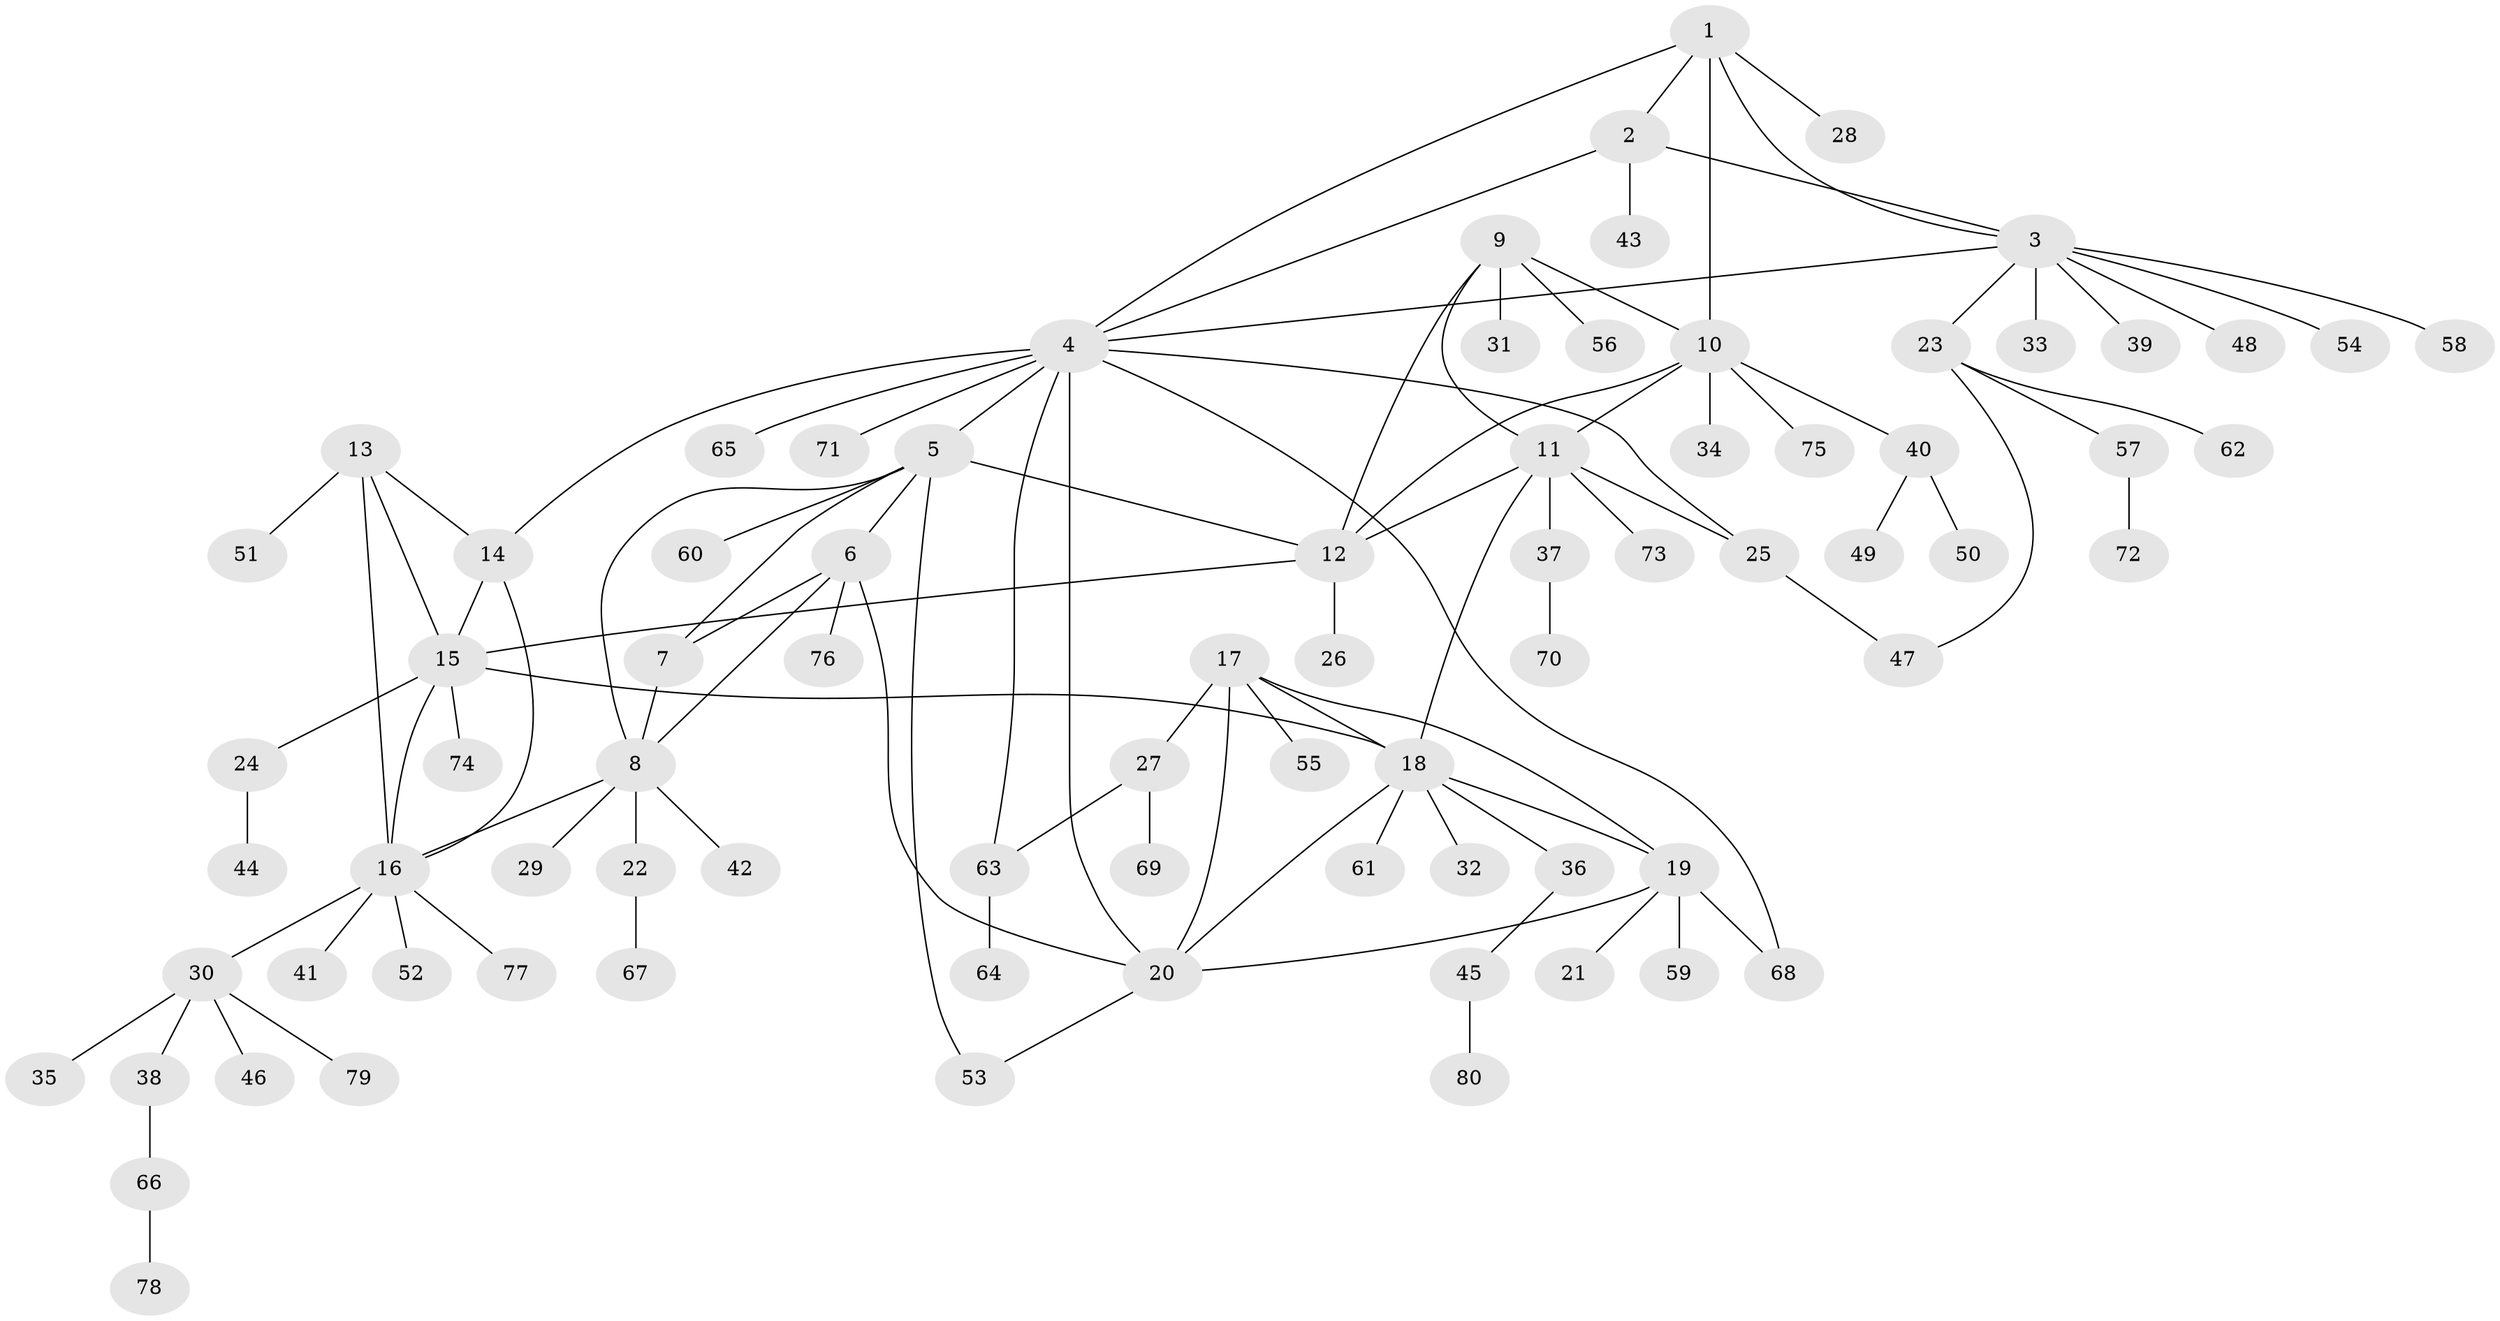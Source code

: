 // coarse degree distribution, {5: 0.08333333333333333, 4: 0.16666666666666666, 7: 0.041666666666666664, 2: 0.25, 9: 0.041666666666666664, 1: 0.4166666666666667}
// Generated by graph-tools (version 1.1) at 2025/19/03/04/25 18:19:38]
// undirected, 80 vertices, 105 edges
graph export_dot {
graph [start="1"]
  node [color=gray90,style=filled];
  1;
  2;
  3;
  4;
  5;
  6;
  7;
  8;
  9;
  10;
  11;
  12;
  13;
  14;
  15;
  16;
  17;
  18;
  19;
  20;
  21;
  22;
  23;
  24;
  25;
  26;
  27;
  28;
  29;
  30;
  31;
  32;
  33;
  34;
  35;
  36;
  37;
  38;
  39;
  40;
  41;
  42;
  43;
  44;
  45;
  46;
  47;
  48;
  49;
  50;
  51;
  52;
  53;
  54;
  55;
  56;
  57;
  58;
  59;
  60;
  61;
  62;
  63;
  64;
  65;
  66;
  67;
  68;
  69;
  70;
  71;
  72;
  73;
  74;
  75;
  76;
  77;
  78;
  79;
  80;
  1 -- 2;
  1 -- 3;
  1 -- 4;
  1 -- 10;
  1 -- 28;
  2 -- 3;
  2 -- 4;
  2 -- 43;
  3 -- 4;
  3 -- 23;
  3 -- 33;
  3 -- 39;
  3 -- 48;
  3 -- 54;
  3 -- 58;
  4 -- 5;
  4 -- 14;
  4 -- 20;
  4 -- 25;
  4 -- 63;
  4 -- 65;
  4 -- 68;
  4 -- 71;
  5 -- 6;
  5 -- 7;
  5 -- 8;
  5 -- 12;
  5 -- 53;
  5 -- 60;
  6 -- 7;
  6 -- 8;
  6 -- 20;
  6 -- 76;
  7 -- 8;
  8 -- 16;
  8 -- 22;
  8 -- 29;
  8 -- 42;
  9 -- 10;
  9 -- 11;
  9 -- 12;
  9 -- 31;
  9 -- 56;
  10 -- 11;
  10 -- 12;
  10 -- 34;
  10 -- 40;
  10 -- 75;
  11 -- 12;
  11 -- 18;
  11 -- 25;
  11 -- 37;
  11 -- 73;
  12 -- 15;
  12 -- 26;
  13 -- 14;
  13 -- 15;
  13 -- 16;
  13 -- 51;
  14 -- 15;
  14 -- 16;
  15 -- 16;
  15 -- 18;
  15 -- 24;
  15 -- 74;
  16 -- 30;
  16 -- 41;
  16 -- 52;
  16 -- 77;
  17 -- 18;
  17 -- 19;
  17 -- 20;
  17 -- 27;
  17 -- 55;
  18 -- 19;
  18 -- 20;
  18 -- 32;
  18 -- 36;
  18 -- 61;
  19 -- 20;
  19 -- 21;
  19 -- 59;
  19 -- 68;
  20 -- 53;
  22 -- 67;
  23 -- 47;
  23 -- 57;
  23 -- 62;
  24 -- 44;
  25 -- 47;
  27 -- 63;
  27 -- 69;
  30 -- 35;
  30 -- 38;
  30 -- 46;
  30 -- 79;
  36 -- 45;
  37 -- 70;
  38 -- 66;
  40 -- 49;
  40 -- 50;
  45 -- 80;
  57 -- 72;
  63 -- 64;
  66 -- 78;
}
